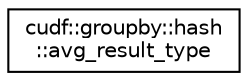 digraph "Graphical Class Hierarchy"
{
  edge [fontname="Helvetica",fontsize="10",labelfontname="Helvetica",labelfontsize="10"];
  node [fontname="Helvetica",fontsize="10",shape=record];
  rankdir="LR";
  Node0 [label="cudf::groupby::hash\l::avg_result_type",height=0.2,width=0.4,color="black", fillcolor="white", style="filled",URL="$structcudf_1_1groupby_1_1hash_1_1avg__result__type.html"];
}
